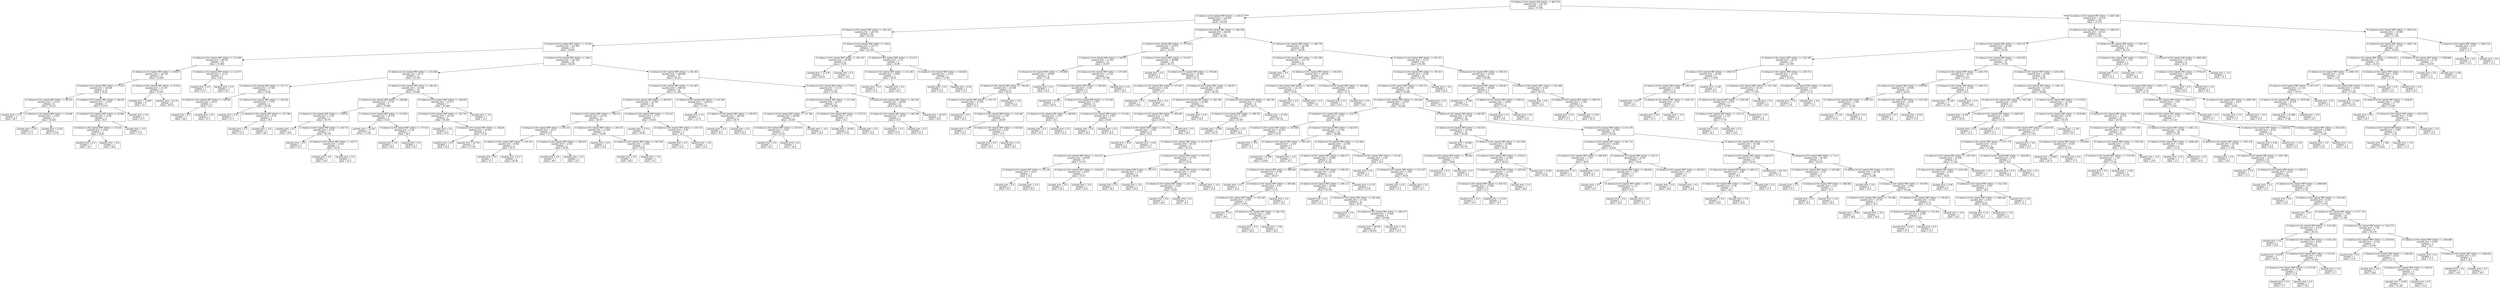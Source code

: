 digraph Tree {
node [shape=box, fontname="helvetica"] ;
edge [fontname="helvetica"] ;
0 [label="X3 distance to the nearest MRT station <= 981.578\nsquared_error = 187.445\nsamples = 331\nvalue = 37.976"] ;
1 [label="X3 distance to the nearest MRT station <= 330.03\nsquared_error = 120.835\nsamples = 215\nvalue = 44.939"] ;
0 -> 1 [labeldistance=2.5, labelangle=45, headlabel="True"] ;
2 [label="X3 distance to the nearest MRT station <= 291.161\nsquared_error = 138.702\nsamples = 98\nvalue = 50.124"] ;
1 -> 2 ;
3 [label="X3 distance to the nearest MRT station <= 125.86\nsquared_error = 122.804\nsamples = 87\nvalue = 48.697"] ;
2 -> 3 ;
4 [label="X3 distance to the nearest MRT station <= 113.586\nsquared_error = 48.302\nsamples = 29\nvalue = 52.859"] ;
3 -> 4 ;
5 [label="X3 distance to the nearest MRT station <= 88.879\nsquared_error = 40.739\nsamples = 27\nvalue = 52.019"] ;
4 -> 5 ;
6 [label="X3 distance to the nearest MRT station <= 57.032\nsquared_error = 36.038\nsamples = 10\nvalue = 49.42"] ;
5 -> 6 ;
7 [label="X3 distance to the nearest MRT station <= 36.522\nsquared_error = 13.011\nsamples = 6\nvalue = 53.317"] ;
6 -> 7 ;
8 [label="squared_error = 1.0\nsamples = 2\nvalue = 48.7"] ;
7 -> 8 ;
9 [label="X3 distance to the nearest MRT station <= 53.068\nsquared_error = 3.032\nsamples = 4\nvalue = 55.625"] ;
7 -> 9 ;
10 [label="squared_error = 0.25\nsamples = 2\nvalue = 57.3"] ;
9 -> 10 ;
11 [label="squared_error = 0.202\nsamples = 2\nvalue = 53.95"] ;
9 -> 11 ;
12 [label="X3 distance to the nearest MRT station <= 86.091\nsquared_error = 13.637\nsamples = 4\nvalue = 43.575"] ;
6 -> 12 ;
13 [label="X3 distance to the nearest MRT station <= 83.883\nsquared_error = 12.66\nsamples = 3\nvalue = 42.4"] ;
12 -> 13 ;
14 [label="X3 distance to the nearest MRT station <= 70.238\nsquared_error = 3.802\nsamples = 2\nvalue = 44.65"] ;
13 -> 14 ;
15 [label="squared_error = 0.0\nsamples = 1\nvalue = 42.7"] ;
14 -> 15 ;
16 [label="squared_error = -0.0\nsamples = 1\nvalue = 46.6"] ;
14 -> 16 ;
17 [label="squared_error = -0.0\nsamples = 1\nvalue = 37.9"] ;
13 -> 17 ;
18 [label="squared_error = 0.0\nsamples = 1\nvalue = 47.1"] ;
12 -> 18 ;
19 [label="X3 distance to the nearest MRT station <= 97.633\nsquared_error = 37.197\nsamples = 17\nvalue = 53.547"] ;
5 -> 19 ;
20 [label="squared_error = 12.067\nsamples = 9\nvalue = 57.1"] ;
19 -> 20 ;
21 [label="squared_error = 35.29\nsamples = 8\nvalue = 49.55"] ;
19 -> 21 ;
22 [label="X3 distance to the nearest MRT station <= 123.677\nsquared_error = 12.25\nsamples = 2\nvalue = 64.2"] ;
4 -> 22 ;
23 [label="squared_error = 0.0\nsamples = 1\nvalue = 67.7"] ;
22 -> 23 ;
24 [label="squared_error = 0.0\nsamples = 1\nvalue = 60.7"] ;
22 -> 24 ;
25 [label="X3 distance to the nearest MRT station <= 188.5\nsquared_error = 147.062\nsamples = 58\nvalue = 46.616"] ;
3 -> 25 ;
26 [label="X3 distance to the nearest MRT station <= 153.589\nsquared_error = 45.72\nsamples = 21\nvalue = 42.129"] ;
25 -> 26 ;
27 [label="X3 distance to the nearest MRT station <= 131.771\nsquared_error = 27.662\nsamples = 5\nvalue = 46.82"] ;
26 -> 27 ;
28 [label="X3 distance to the nearest MRT station <= 128.862\nsquared_error = 30.25\nsamples = 2\nvalue = 42.7"] ;
27 -> 28 ;
29 [label="squared_error = 0.0\nsamples = 1\nvalue = 48.2"] ;
28 -> 29 ;
30 [label="squared_error = 0.0\nsamples = 1\nvalue = 37.2"] ;
28 -> 30 ;
31 [label="X3 distance to the nearest MRT station <= 138.193\nsquared_error = 7.076\nsamples = 3\nvalue = 49.567"] ;
27 -> 31 ;
32 [label="squared_error = 0.0\nsamples = 1\nvalue = 47.3"] ;
31 -> 32 ;
33 [label="X3 distance to the nearest MRT station <= 147.386\nsquared_error = 6.76\nsamples = 2\nvalue = 50.7"] ;
31 -> 33 ;
34 [label="squared_error = 0.0\nsamples = 1\nvalue = 53.3"] ;
33 -> 34 ;
35 [label="squared_error = -0.0\nsamples = 1\nvalue = 48.1"] ;
33 -> 35 ;
36 [label="X3 distance to the nearest MRT station <= 180.265\nsquared_error = 42.336\nsamples = 16\nvalue = 40.662"] ;
26 -> 36 ;
37 [label="X3 distance to the nearest MRT station <= 168.864\nsquared_error = 15.33\nsamples = 9\nvalue = 37.689"] ;
36 -> 37 ;
38 [label="X3 distance to the nearest MRT station <= 156.925\nsquared_error = 3.187\nsamples = 4\nvalue = 39.775"] ;
37 -> 38 ;
39 [label="squared_error = 0.0\nsamples = 1\nvalue = 36.9"] ;
38 -> 39 ;
40 [label="X3 distance to the nearest MRT station <= 159.774\nsquared_error = 0.576\nsamples = 3\nvalue = 40.733"] ;
38 -> 40 ;
41 [label="squared_error = 0.0\nsamples = 1\nvalue = 41.5"] ;
40 -> 41 ;
42 [label="X3 distance to the nearest MRT station <= 164.77\nsquared_error = 0.422\nsamples = 2\nvalue = 40.35"] ;
40 -> 42 ;
43 [label="squared_error = 0.0\nsamples = 1\nvalue = 39.7"] ;
42 -> 43 ;
44 [label="squared_error = 0.0\nsamples = 1\nvalue = 41.0"] ;
42 -> 44 ;
45 [label="X3 distance to the nearest MRT station <= 172.879\nsquared_error = 18.778\nsamples = 5\nvalue = 36.02"] ;
37 -> 45 ;
46 [label="squared_error = 10.702\nsamples = 3\nvalue = 33.167"] ;
45 -> 46 ;
47 [label="X3 distance to the nearest MRT station <= 177.542\nsquared_error = 0.36\nsamples = 2\nvalue = 40.3"] ;
45 -> 47 ;
48 [label="squared_error = 0.0\nsamples = 1\nvalue = 40.9"] ;
47 -> 48 ;
49 [label="squared_error = 0.0\nsamples = 1\nvalue = 39.7"] ;
47 -> 49 ;
50 [label="X3 distance to the nearest MRT station <= 186.456\nsquared_error = 51.073\nsamples = 7\nvalue = 44.486"] ;
36 -> 50 ;
51 [label="X3 distance to the nearest MRT station <= 182.703\nsquared_error = 34.378\nsamples = 6\nvalue = 46.383"] ;
50 -> 51 ;
52 [label="squared_error = 0.0\nsamples = 1\nvalue = 42.0"] ;
51 -> 52 ;
53 [label="X3 distance to the nearest MRT station <= 184.88\nsquared_error = 36.642\nsamples = 5\nvalue = 47.26"] ;
51 -> 53 ;
54 [label="squared_error = 0.0\nsamples = 1\nvalue = 45.4"] ;
53 -> 54 ;
55 [label="squared_error = 44.722\nsamples = 4\nvalue = 47.725"] ;
53 -> 55 ;
56 [label="squared_error = -0.0\nsamples = 1\nvalue = 33.1"] ;
50 -> 56 ;
57 [label="X3 distance to the nearest MRT station <= 262.361\nsquared_error = 186.668\nsamples = 37\nvalue = 49.162"] ;
25 -> 57 ;
58 [label="X3 distance to the nearest MRT station <= 251.607\nsquared_error = 298.918\nsamples = 18\nvalue = 51.394"] ;
57 -> 58 ;
59 [label="X3 distance to the nearest MRT station <= 206.879\nsquared_error = 25.354\nsamples = 15\nvalue = 47.207"] ;
58 -> 59 ;
60 [label="X3 distance to the nearest MRT station <= 199.514\nsquared_error = 24.553\nsamples = 11\nvalue = 48.727"] ;
59 -> 60 ;
61 [label="X3 distance to the nearest MRT station <= 195.101\nsquared_error = 19.57\nsamples = 8\nvalue = 47.1"] ;
60 -> 61 ;
62 [label="X3 distance to the nearest MRT station <= 191.551\nsquared_error = 8.482\nsamples = 6\nvalue = 49.15"] ;
61 -> 62 ;
63 [label="squared_error = 0.0\nsamples = 1\nvalue = 47.1"] ;
62 -> 63 ;
64 [label="squared_error = 9.17\nsamples = 5\nvalue = 49.56"] ;
62 -> 64 ;
65 [label="X3 distance to the nearest MRT station <= 196.876\nsquared_error = 2.403\nsamples = 2\nvalue = 40.95"] ;
61 -> 65 ;
66 [label="squared_error = 0.0\nsamples = 1\nvalue = 39.4"] ;
65 -> 66 ;
67 [label="squared_error = -0.0\nsamples = 1\nvalue = 42.5"] ;
65 -> 67 ;
68 [label="X3 distance to the nearest MRT station <= 203.032\nsquared_error = 11.949\nsamples = 3\nvalue = 53.067"] ;
60 -> 68 ;
69 [label="squared_error = 0.0\nsamples = 1\nvalue = 55.9"] ;
68 -> 69 ;
70 [label="X3 distance to the nearest MRT station <= 204.769\nsquared_error = 11.902\nsamples = 2\nvalue = 51.65"] ;
68 -> 70 ;
71 [label="squared_error = 0.0\nsamples = 1\nvalue = 48.2"] ;
70 -> 71 ;
72 [label="squared_error = -0.0\nsamples = 1\nvalue = 55.1"] ;
70 -> 72 ;
73 [label="X3 distance to the nearest MRT station <= 212.612\nsquared_error = 3.712\nsamples = 4\nvalue = 43.025"] ;
59 -> 73 ;
74 [label="squared_error = 0.723\nsamples = 2\nvalue = 44.85"] ;
73 -> 74 ;
75 [label="X3 distance to the nearest MRT station <= 233.732\nsquared_error = 0.04\nsamples = 2\nvalue = 41.2"] ;
73 -> 75 ;
76 [label="squared_error = 0.0\nsamples = 1\nvalue = 41.0"] ;
75 -> 76 ;
77 [label="squared_error = -0.0\nsamples = 1\nvalue = 41.4"] ;
75 -> 77 ;
78 [label="X3 distance to the nearest MRT station <= 255.384\nsquared_error = 1140.616\nsamples = 3\nvalue = 72.333"] ;
58 -> 78 ;
79 [label="squared_error = 0.0\nsamples = 1\nvalue = 117.5"] ;
78 -> 79 ;
80 [label="X3 distance to the nearest MRT station <= 258.923\nsquared_error = 180.903\nsamples = 2\nvalue = 49.75"] ;
78 -> 80 ;
81 [label="squared_error = 0.0\nsamples = 1\nvalue = 36.3"] ;
80 -> 81 ;
82 [label="squared_error = 0.0\nsamples = 1\nvalue = 63.2"] ;
80 -> 82 ;
83 [label="X3 distance to the nearest MRT station <= 277.811\nsquared_error = 71.133\nsamples = 19\nvalue = 47.047"] ;
57 -> 83 ;
84 [label="X3 distance to the nearest MRT station <= 273.346\nsquared_error = 63.671\nsamples = 6\nvalue = 39.883"] ;
83 -> 84 ;
85 [label="X3 distance to the nearest MRT station <= 271.784\nsquared_error = 48.909\nsamples = 3\nvalue = 36.667"] ;
84 -> 85 ;
86 [label="X3 distance to the nearest MRT station <= 267.975\nsquared_error = 1.823\nsamples = 2\nvalue = 41.55"] ;
85 -> 86 ;
87 [label="squared_error = 0.0\nsamples = 1\nvalue = 40.2"] ;
86 -> 87 ;
88 [label="squared_error = 0.0\nsamples = 1\nvalue = 42.9"] ;
86 -> 88 ;
89 [label="squared_error = -0.0\nsamples = 1\nvalue = 26.9"] ;
85 -> 89 ;
90 [label="X3 distance to the nearest MRT station <= 275.232\nsquared_error = 57.74\nsamples = 3\nvalue = 43.1"] ;
84 -> 90 ;
91 [label="squared_error = 18.922\nsamples = 2\nvalue = 47.85"] ;
90 -> 91 ;
92 [label="squared_error = 0.0\nsamples = 1\nvalue = 33.6"] ;
90 -> 92 ;
93 [label="X3 distance to the nearest MRT station <= 285.265\nsquared_error = 39.956\nsamples = 13\nvalue = 50.354"] ;
83 -> 93 ;
94 [label="X3 distance to the nearest MRT station <= 280.189\nsquared_error = 59.29\nsamples = 2\nvalue = 55.6"] ;
93 -> 94 ;
95 [label="squared_error = 0.0\nsamples = 1\nvalue = 47.9"] ;
94 -> 95 ;
96 [label="squared_error = 0.0\nsamples = 1\nvalue = 63.3"] ;
94 -> 96 ;
97 [label="squared_error = 30.527\nsamples = 11\nvalue = 49.4"] ;
93 -> 97 ;
98 [label="X3 distance to the nearest MRT station <= 318.8\nsquared_error = 120.771\nsamples = 11\nvalue = 61.418"] ;
2 -> 98 ;
99 [label="X3 distance to the nearest MRT station <= 305.764\nsquared_error = 19.589\nsamples = 6\nvalue = 70.95"] ;
98 -> 99 ;
100 [label="squared_error = 11.578\nsamples = 5\nvalue = 69.54"] ;
99 -> 100 ;
101 [label="squared_error = 0.0\nsamples = 1\nvalue = 78.0"] ;
99 -> 101 ;
102 [label="X3 distance to the nearest MRT station <= 323.673\nsquared_error = 2.33\nsamples = 5\nvalue = 49.98"] ;
98 -> 102 ;
103 [label="X3 distance to the nearest MRT station <= 321.363\nsquared_error = 0.903\nsamples = 2\nvalue = 48.35"] ;
102 -> 103 ;
104 [label="squared_error = 0.0\nsamples = 1\nvalue = 47.4"] ;
103 -> 104 ;
105 [label="squared_error = 0.0\nsamples = 1\nvalue = 49.3"] ;
103 -> 105 ;
106 [label="X3 distance to the nearest MRT station <= 326.833\nsquared_error = 0.329\nsamples = 3\nvalue = 51.067"] ;
102 -> 106 ;
107 [label="squared_error = 0.0\nsamples = 1\nvalue = 51.0"] ;
106 -> 107 ;
108 [label="squared_error = 0.49\nsamples = 2\nvalue = 51.1"] ;
106 -> 108 ;
109 [label="X3 distance to the nearest MRT station <= 390.769\nsquared_error = 64.483\nsamples = 117\nvalue = 40.596"] ;
1 -> 109 ;
110 [label="X3 distance to the nearest MRT station <= 373.616\nsquared_error = 54.075\nsamples = 29\nvalue = 43.479"] ;
109 -> 110 ;
111 [label="X3 distance to the nearest MRT station <= 345.04\nsquared_error = 31.302\nsamples = 13\nvalue = 39.477"] ;
110 -> 111 ;
112 [label="X3 distance to the nearest MRT station <= 339.098\nsquared_error = 59.809\nsamples = 6\nvalue = 37.95"] ;
111 -> 112 ;
113 [label="X3 distance to the nearest MRT station <= 338.285\nsquared_error = 40.306\nsamples = 5\nvalue = 40.24"] ;
112 -> 113 ;
114 [label="X3 distance to the nearest MRT station <= 331.727\nsquared_error = 15.535\nsamples = 4\nvalue = 37.6"] ;
113 -> 114 ;
115 [label="squared_error = 0.0\nsamples = 1\nvalue = 43.4"] ;
114 -> 115 ;
116 [label="X3 distance to the nearest MRT station <= 334.448\nsquared_error = 5.762\nsamples = 3\nvalue = 35.667"] ;
114 -> 116 ;
117 [label="squared_error = 0.0\nsamples = 1\nvalue = 32.4"] ;
116 -> 117 ;
118 [label="X3 distance to the nearest MRT station <= 336.564\nsquared_error = 0.64\nsamples = 2\nvalue = 37.3"] ;
116 -> 118 ;
119 [label="squared_error = 0.0\nsamples = 1\nvalue = 38.1"] ;
118 -> 119 ;
120 [label="squared_error = 0.0\nsamples = 1\nvalue = 36.5"] ;
118 -> 120 ;
121 [label="squared_error = -0.0\nsamples = 1\nvalue = 50.8"] ;
113 -> 121 ;
122 [label="squared_error = 0.0\nsamples = 1\nvalue = 26.5"] ;
112 -> 122 ;
123 [label="X3 distance to the nearest MRT station <= 373.009\nsquared_error = 3.156\nsamples = 7\nvalue = 40.786"] ;
111 -> 123 ;
124 [label="X3 distance to the nearest MRT station <= 359.494\nsquared_error = 3.36\nsamples = 6\nvalue = 41.0"] ;
123 -> 124 ;
125 [label="squared_error = 8.122\nsamples = 2\nvalue = 40.25"] ;
124 -> 125 ;
126 [label="X3 distance to the nearest MRT station <= 371.694\nsquared_error = 0.557\nsamples = 4\nvalue = 41.375"] ;
124 -> 126 ;
127 [label="X3 distance to the nearest MRT station <= 369.693\nsquared_error = 0.04\nsamples = 2\nvalue = 42.1"] ;
126 -> 127 ;
128 [label="squared_error = 0.0\nsamples = 1\nvalue = 42.3"] ;
127 -> 128 ;
129 [label="squared_error = 0.0\nsamples = 1\nvalue = 41.9"] ;
127 -> 129 ;
130 [label="X3 distance to the nearest MRT station <= 372.381\nsquared_error = 0.022\nsamples = 2\nvalue = 40.65"] ;
126 -> 130 ;
131 [label="squared_error = 0.0\nsamples = 1\nvalue = 40.5"] ;
130 -> 131 ;
132 [label="squared_error = 0.0\nsamples = 1\nvalue = 40.8"] ;
130 -> 132 ;
133 [label="squared_error = 0.0\nsamples = 1\nvalue = 39.5"] ;
123 -> 133 ;
134 [label="X3 distance to the nearest MRT station <= 375.817\nsquared_error = 48.988\nsamples = 16\nvalue = 46.731"] ;
110 -> 134 ;
135 [label="squared_error = 0.0\nsamples = 1\nvalue = 61.9"] ;
134 -> 135 ;
136 [label="X3 distance to the nearest MRT station <= 378.694\nsquared_error = 35.892\nsamples = 15\nvalue = 45.72"] ;
134 -> 136 ;
137 [label="X3 distance to the nearest MRT station <= 377.813\nsquared_error = 0.81\nsamples = 2\nvalue = 37.7"] ;
136 -> 137 ;
138 [label="squared_error = 0.0\nsamples = 1\nvalue = 36.8"] ;
137 -> 138 ;
139 [label="squared_error = -0.0\nsamples = 1\nvalue = 38.6"] ;
137 -> 139 ;
140 [label="X3 distance to the nearest MRT station <= 385.817\nsquared_error = 29.872\nsamples = 13\nvalue = 46.954"] ;
136 -> 140 ;
141 [label="X3 distance to the nearest MRT station <= 383.788\nsquared_error = 32.665\nsamples = 7\nvalue = 48.843"] ;
140 -> 141 ;
142 [label="X3 distance to the nearest MRT station <= 383.497\nsquared_error = 7.934\nsamples = 5\nvalue = 45.62"] ;
141 -> 142 ;
143 [label="X3 distance to the nearest MRT station <= 381.419\nsquared_error = 7.995\nsamples = 4\nvalue = 45.0"] ;
142 -> 143 ;
144 [label="squared_error = 8.41\nsamples = 2\nvalue = 46.9"] ;
143 -> 144 ;
145 [label="squared_error = 0.36\nsamples = 2\nvalue = 43.1"] ;
143 -> 145 ;
146 [label="squared_error = 0.0\nsamples = 1\nvalue = 48.1"] ;
142 -> 146 ;
147 [label="squared_error = 3.61\nsamples = 2\nvalue = 56.9"] ;
141 -> 147 ;
148 [label="X3 distance to the nearest MRT station <= 390.195\nsquared_error = 17.593\nsamples = 6\nvalue = 44.75"] ;
140 -> 148 ;
149 [label="X3 distance to the nearest MRT station <= 388.797\nsquared_error = 3.829\nsamples = 3\nvalue = 43.367"] ;
148 -> 149 ;
150 [label="squared_error = 0.003\nsamples = 2\nvalue = 44.75"] ;
149 -> 150 ;
151 [label="squared_error = 0.0\nsamples = 1\nvalue = 40.6"] ;
149 -> 151 ;
152 [label="squared_error = 27.529\nsamples = 3\nvalue = 46.133"] ;
148 -> 152 ;
153 [label="X3 distance to the nearest MRT station <= 398.778\nsquared_error = 64.269\nsamples = 88\nvalue = 39.645"] ;
109 -> 153 ;
154 [label="X3 distance to the nearest MRT station <= 391.708\nsquared_error = 151.778\nsamples = 5\nvalue = 28.84"] ;
153 -> 154 ;
155 [label="squared_error = 0.0\nsamples = 1\nvalue = 40.6"] ;
154 -> 155 ;
156 [label="X3 distance to the nearest MRT station <= 393.639\nsquared_error = 146.505\nsamples = 4\nvalue = 25.9"] ;
154 -> 156 ;
157 [label="X3 distance to the nearest MRT station <= 392.853\nsquared_error = 131.102\nsamples = 2\nvalue = 19.05"] ;
156 -> 157 ;
158 [label="squared_error = 0.0\nsamples = 1\nvalue = 30.5"] ;
157 -> 158 ;
159 [label="squared_error = -0.0\nsamples = 1\nvalue = 7.6"] ;
157 -> 159 ;
160 [label="X3 distance to the nearest MRT station <= 394.846\nsquared_error = 68.062\nsamples = 2\nvalue = 32.75"] ;
156 -> 160 ;
161 [label="squared_error = 0.0\nsamples = 1\nvalue = 41.0"] ;
160 -> 161 ;
162 [label="squared_error = 0.0\nsamples = 1\nvalue = 24.5"] ;
160 -> 162 ;
163 [label="X3 distance to the nearest MRT station <= 810.311\nsquared_error = 51.54\nsamples = 83\nvalue = 40.296"] ;
153 -> 163 ;
164 [label="X3 distance to the nearest MRT station <= 787.047\nsquared_error = 51.88\nsamples = 74\nvalue = 40.772"] ;
163 -> 164 ;
165 [label="X3 distance to the nearest MRT station <= 763.371\nsquared_error = 45.791\nsamples = 73\nvalue = 40.468"] ;
164 -> 165 ;
166 [label="X3 distance to the nearest MRT station <= 526.469\nsquared_error = 43.057\nsamples = 72\nvalue = 40.683"] ;
165 -> 166 ;
167 [label="X3 distance to the nearest MRT station <= 456.173\nsquared_error = 31.57\nsamples = 36\nvalue = 39.589"] ;
166 -> 167 ;
168 [label="X3 distance to the nearest MRT station <= 447.689\nsquared_error = 61.927\nsamples = 10\nvalue = 41.91"] ;
167 -> 168 ;
169 [label="X3 distance to the nearest MRT station <= 427.912\nsquared_error = 40.322\nsamples = 9\nvalue = 40.222"] ;
168 -> 169 ;
170 [label="X3 distance to the nearest MRT station <= 423.012\nsquared_error = 50.642\nsamples = 4\nvalue = 37.675"] ;
169 -> 170 ;
171 [label="X3 distance to the nearest MRT station <= 411.68\nsquared_error = 50.41\nsamples = 2\nvalue = 42.2"] ;
170 -> 171 ;
172 [label="squared_error = 0.0\nsamples = 1\nvalue = 35.1"] ;
171 -> 172 ;
173 [label="squared_error = -0.0\nsamples = 1\nvalue = 49.3"] ;
171 -> 173 ;
174 [label="X3 distance to the nearest MRT station <= 424.629\nsquared_error = 9.923\nsamples = 2\nvalue = 33.15"] ;
170 -> 174 ;
175 [label="squared_error = 0.0\nsamples = 1\nvalue = 36.3"] ;
174 -> 175 ;
176 [label="squared_error = -0.0\nsamples = 1\nvalue = 30.0"] ;
174 -> 176 ;
177 [label="X3 distance to the nearest MRT station <= 435.875\nsquared_error = 22.722\nsamples = 5\nvalue = 42.26"] ;
169 -> 177 ;
178 [label="X3 distance to the nearest MRT station <= 431.575\nsquared_error = 2.722\nsamples = 2\nvalue = 46.85"] ;
177 -> 178 ;
179 [label="squared_error = 0.0\nsamples = 1\nvalue = 48.5"] ;
178 -> 179 ;
180 [label="squared_error = -0.0\nsamples = 1\nvalue = 45.2"] ;
178 -> 180 ;
181 [label="X3 distance to the nearest MRT station <= 443.968\nsquared_error = 12.647\nsamples = 3\nvalue = 39.2"] ;
177 -> 181 ;
182 [label="X3 distance to the nearest MRT station <= 441.756\nsquared_error = 2.403\nsamples = 2\nvalue = 36.85"] ;
181 -> 182 ;
183 [label="squared_error = 0.0\nsamples = 1\nvalue = 38.4"] ;
182 -> 183 ;
184 [label="squared_error = 0.0\nsamples = 1\nvalue = 35.3"] ;
182 -> 184 ;
185 [label="squared_error = -0.0\nsamples = 1\nvalue = 43.9"] ;
181 -> 185 ;
186 [label="squared_error = -0.0\nsamples = 1\nvalue = 57.1"] ;
168 -> 186 ;
187 [label="X3 distance to the nearest MRT station <= 462.874\nsquared_error = 17.026\nsamples = 26\nvalue = 38.696"] ;
167 -> 187 ;
188 [label="X3 distance to the nearest MRT station <= 461.443\nsquared_error = 1.025\nsamples = 4\nvalue = 34.3"] ;
187 -> 188 ;
189 [label="squared_error = 0.496\nsamples = 3\nvalue = 33.833"] ;
188 -> 189 ;
190 [label="squared_error = -0.0\nsamples = 1\nvalue = 35.7"] ;
188 -> 190 ;
191 [label="X3 distance to the nearest MRT station <= 512.668\nsquared_error = 15.782\nsamples = 22\nvalue = 39.495"] ;
187 -> 191 ;
192 [label="X3 distance to the nearest MRT station <= 489.227\nsquared_error = 14.882\nsamples = 19\nvalue = 40.142"] ;
191 -> 192 ;
193 [label="X3 distance to the nearest MRT station <= 468.068\nsquared_error = 8.198\nsamples = 6\nvalue = 38.017"] ;
192 -> 193 ;
194 [label="squared_error = 0.0\nsamples = 1\nvalue = 42.0"] ;
193 -> 194 ;
195 [label="X3 distance to the nearest MRT station <= 485.665\nsquared_error = 6.03\nsamples = 5\nvalue = 37.22"] ;
193 -> 195 ;
196 [label="X3 distance to the nearest MRT station <= 476.436\nsquared_error = 4.687\nsamples = 4\nvalue = 37.975"] ;
195 -> 196 ;
197 [label="squared_error = 0.0\nsamples = 1\nvalue = 36.5"] ;
196 -> 197 ;
198 [label="X3 distance to the nearest MRT station <= 481.728\nsquared_error = 5.282\nsamples = 3\nvalue = 38.467"] ;
196 -> 198 ;
199 [label="squared_error = 0.0\nsamples = 1\nvalue = 38.8"] ;
198 -> 199 ;
200 [label="squared_error = 7.84\nsamples = 2\nvalue = 38.3"] ;
198 -> 200 ;
201 [label="squared_error = 0.0\nsamples = 1\nvalue = 34.2"] ;
195 -> 201 ;
202 [label="X3 distance to the nearest MRT station <= 509.332\nsquared_error = 14.92\nsamples = 13\nvalue = 41.123"] ;
192 -> 202 ;
203 [label="X3 distance to the nearest MRT station <= 490.113\nsquared_error = 16.436\nsamples = 11\nvalue = 40.718"] ;
202 -> 203 ;
204 [label="squared_error = 0.0\nsamples = 1\nvalue = 43.2"] ;
203 -> 204 ;
205 [label="X3 distance to the nearest MRT station <= 491.288\nsquared_error = 17.402\nsamples = 10\nvalue = 40.47"] ;
203 -> 205 ;
206 [label="squared_error = 0.0\nsamples = 1\nvalue = 37.0"] ;
205 -> 206 ;
207 [label="X3 distance to the nearest MRT station <= 499.173\nsquared_error = 17.849\nsamples = 9\nvalue = 40.856"] ;
205 -> 207 ;
208 [label="squared_error = 20.037\nsamples = 8\nvalue = 40.925"] ;
207 -> 208 ;
209 [label="squared_error = -0.0\nsamples = 1\nvalue = 40.3"] ;
207 -> 209 ;
210 [label="squared_error = 0.723\nsamples = 2\nvalue = 43.35"] ;
202 -> 210 ;
211 [label="X3 distance to the nearest MRT station <= 513.95\nsquared_error = 2.06\nsamples = 3\nvalue = 35.4"] ;
191 -> 211 ;
212 [label="squared_error = 0.0\nsamples = 1\nvalue = 34.1"] ;
211 -> 212 ;
213 [label="X3 distance to the nearest MRT station <= 517.287\nsquared_error = 1.823\nsamples = 2\nvalue = 36.05"] ;
211 -> 213 ;
214 [label="squared_error = 0.0\nsamples = 1\nvalue = 37.4"] ;
213 -> 214 ;
215 [label="squared_error = 0.0\nsamples = 1\nvalue = 34.7"] ;
213 -> 215 ;
216 [label="X3 distance to the nearest MRT station <= 582.925\nsquared_error = 52.148\nsamples = 36\nvalue = 41.778"] ;
166 -> 216 ;
217 [label="X3 distance to the nearest MRT station <= 534.502\nsquared_error = 29.248\nsamples = 13\nvalue = 46.292"] ;
216 -> 217 ;
218 [label="squared_error = 44.696\nsamples = 3\nvalue = 49.733"] ;
217 -> 218 ;
219 [label="X3 distance to the nearest MRT station <= 547.638\nsquared_error = 19.996\nsamples = 10\nvalue = 45.26"] ;
217 -> 219 ;
220 [label="X3 distance to the nearest MRT station <= 536.662\nsquared_error = 5.523\nsamples = 2\nvalue = 39.85"] ;
219 -> 220 ;
221 [label="squared_error = 0.0\nsamples = 1\nvalue = 37.5"] ;
220 -> 221 ;
222 [label="squared_error = 0.0\nsamples = 1\nvalue = 42.2"] ;
220 -> 222 ;
223 [label="X3 distance to the nearest MRT station <= 570.623\nsquared_error = 14.469\nsamples = 8\nvalue = 46.613"] ;
219 -> 223 ;
224 [label="X3 distance to the nearest MRT station <= 562.635\nsquared_error = 14.479\nsamples = 6\nvalue = 47.267"] ;
223 -> 224 ;
225 [label="X3 distance to the nearest MRT station <= 559.731\nsquared_error = 17.268\nsamples = 5\nvalue = 47.4"] ;
224 -> 225 ;
226 [label="squared_error = 0.0\nsamples = 1\nvalue = 47.0"] ;
225 -> 226 ;
227 [label="squared_error = 21.535\nsamples = 4\nvalue = 47.5"] ;
225 -> 227 ;
228 [label="squared_error = 0.0\nsamples = 1\nvalue = 46.6"] ;
224 -> 228 ;
229 [label="squared_error = 9.303\nsamples = 2\nvalue = 44.65"] ;
223 -> 229 ;
230 [label="X3 distance to the nearest MRT station <= 617.578\nsquared_error = 47.061\nsamples = 23\nvalue = 39.226"] ;
216 -> 230 ;
231 [label="X3 distance to the nearest MRT station <= 591.715\nsquared_error = 9.662\nsamples = 7\nvalue = 35.629"] ;
230 -> 231 ;
232 [label="X3 distance to the nearest MRT station <= 589.408\nsquared_error = 1.323\nsamples = 2\nvalue = 38.55"] ;
231 -> 232 ;
233 [label="squared_error = 0.0\nsamples = 1\nvalue = 37.4"] ;
232 -> 233 ;
234 [label="squared_error = 0.0\nsamples = 1\nvalue = 39.7"] ;
232 -> 234 ;
235 [label="X3 distance to the nearest MRT station <= 615.27\nsquared_error = 8.218\nsamples = 5\nvalue = 34.46"] ;
231 -> 235 ;
236 [label="X3 distance to the nearest MRT station <= 596.681\nsquared_error = 1.787\nsamples = 3\nvalue = 32.7"] ;
235 -> 236 ;
237 [label="squared_error = 0.0\nsamples = 1\nvalue = 34.1"] ;
236 -> 237 ;
238 [label="X3 distance to the nearest MRT station <= 607.5\nsquared_error = 1.21\nsamples = 2\nvalue = 32.0"] ;
236 -> 238 ;
239 [label="squared_error = 0.0\nsamples = 1\nvalue = 30.9"] ;
238 -> 239 ;
240 [label="squared_error = 0.0\nsamples = 1\nvalue = 33.1"] ;
238 -> 240 ;
241 [label="X3 distance to the nearest MRT station <= 616.921\nsquared_error = 6.25\nsamples = 2\nvalue = 37.1"] ;
235 -> 241 ;
242 [label="squared_error = 0.0\nsamples = 1\nvalue = 39.6"] ;
241 -> 242 ;
243 [label="squared_error = 0.0\nsamples = 1\nvalue = 34.6"] ;
241 -> 243 ;
244 [label="X3 distance to the nearest MRT station <= 641.719\nsquared_error = 55.284\nsamples = 16\nvalue = 40.8"] ;
230 -> 244 ;
245 [label="X3 distance to the nearest MRT station <= 640.673\nsquared_error = 77.666\nsamples = 5\nvalue = 44.04"] ;
244 -> 245 ;
246 [label="X3 distance to the nearest MRT station <= 640.113\nsquared_error = 1.86\nsamples = 3\nvalue = 39.3"] ;
245 -> 246 ;
247 [label="X3 distance to the nearest MRT station <= 628.667\nsquared_error = 0.36\nsamples = 2\nvalue = 40.2"] ;
246 -> 247 ;
248 [label="squared_error = 0.0\nsamples = 1\nvalue = 39.6"] ;
247 -> 248 ;
249 [label="squared_error = -0.0\nsamples = 1\nvalue = 40.8"] ;
247 -> 249 ;
250 [label="squared_error = 0.0\nsamples = 1\nvalue = 37.5"] ;
246 -> 250 ;
251 [label="squared_error = 107.123\nsamples = 2\nvalue = 51.15"] ;
245 -> 251 ;
252 [label="X3 distance to the nearest MRT station <= 713.1\nsquared_error = 38.169\nsamples = 11\nvalue = 39.327"] ;
244 -> 252 ;
253 [label="X3 distance to the nearest MRT station <= 653.881\nsquared_error = 4.34\nsamples = 3\nvalue = 34.1"] ;
252 -> 253 ;
254 [label="squared_error = 0.0\nsamples = 1\nvalue = 31.5"] ;
253 -> 254 ;
255 [label="X3 distance to the nearest MRT station <= 686.485\nsquared_error = 1.44\nsamples = 2\nvalue = 35.4"] ;
253 -> 255 ;
256 [label="squared_error = 0.0\nsamples = 1\nvalue = 34.2"] ;
255 -> 256 ;
257 [label="squared_error = -0.0\nsamples = 1\nvalue = 36.6"] ;
255 -> 257 ;
258 [label="X3 distance to the nearest MRT station <= 725.573\nsquared_error = 36.766\nsamples = 8\nvalue = 41.288"] ;
252 -> 258 ;
259 [label="squared_error = 0.0\nsamples = 1\nvalue = 55.3"] ;
258 -> 259 ;
260 [label="X3 distance to the nearest MRT station <= 743.993\nsquared_error = 9.961\nsamples = 7\nvalue = 39.286"] ;
258 -> 260 ;
261 [label="X3 distance to the nearest MRT station <= 735.384\nsquared_error = 10.107\nsamples = 3\nvalue = 42.0"] ;
260 -> 261 ;
262 [label="squared_error = 0.64\nsamples = 2\nvalue = 39.8"] ;
261 -> 262 ;
263 [label="squared_error = -0.0\nsamples = 1\nvalue = 46.4"] ;
261 -> 263 ;
264 [label="X3 distance to the nearest MRT station <= 755.052\nsquared_error = 0.182\nsamples = 4\nvalue = 37.25"] ;
260 -> 264 ;
265 [label="X3 distance to the nearest MRT station <= 751.419\nsquared_error = 0.109\nsamples = 3\nvalue = 37.433"] ;
264 -> 265 ;
266 [label="squared_error = 0.16\nsamples = 2\nvalue = 37.4"] ;
265 -> 266 ;
267 [label="squared_error = 0.0\nsamples = 1\nvalue = 37.5"] ;
265 -> 267 ;
268 [label="squared_error = -0.0\nsamples = 1\nvalue = 36.7"] ;
264 -> 268 ;
269 [label="squared_error = 0.0\nsamples = 1\nvalue = 25.0"] ;
165 -> 269 ;
270 [label="squared_error = -0.0\nsamples = 1\nvalue = 62.9"] ;
164 -> 270 ;
271 [label="X3 distance to the nearest MRT station <= 930.551\nsquared_error = 31.623\nsamples = 9\nvalue = 36.389"] ;
163 -> 271 ;
272 [label="X3 distance to the nearest MRT station <= 826.827\nsquared_error = 30.628\nsamples = 5\nvalue = 33.2"] ;
271 -> 272 ;
273 [label="squared_error = 1.109\nsamples = 3\nvalue = 37.033"] ;
272 -> 273 ;
274 [label="X3 distance to the nearest MRT station <= 878.18\nsquared_error = 19.802\nsamples = 2\nvalue = 27.45"] ;
272 -> 274 ;
275 [label="squared_error = 0.0\nsamples = 1\nvalue = 23.0"] ;
274 -> 275 ;
276 [label="squared_error = 0.0\nsamples = 1\nvalue = 31.9"] ;
274 -> 276 ;
277 [label="X3 distance to the nearest MRT station <= 953.608\nsquared_error = 4.267\nsamples = 4\nvalue = 40.375"] ;
271 -> 277 ;
278 [label="squared_error = 0.0\nsamples = 1\nvalue = 43.5"] ;
277 -> 278 ;
279 [label="X3 distance to the nearest MRT station <= 966.075\nsquared_error = 1.349\nsamples = 3\nvalue = 39.333"] ;
277 -> 279 ;
280 [label="squared_error = 0.0\nsamples = 1\nvalue = 37.7"] ;
279 -> 280 ;
281 [label="squared_error = 0.023\nsamples = 2\nvalue = 40.15"] ;
279 -> 281 ;
282 [label="X3 distance to the nearest MRT station <= 4007.266\nsquared_error = 54.516\nsamples = 116\nvalue = 25.072"] ;
0 -> 282 [labeldistance=2.5, labelangle=-45, headlabel="False"] ;
283 [label="X3 distance to the nearest MRT station <= 3081.673\nsquared_error = 44.521\nsamples = 90\nvalue = 27.249"] ;
282 -> 283 ;
284 [label="X3 distance to the nearest MRT station <= 1162.735\nsquared_error = 36.585\nsamples = 84\nvalue = 26.614"] ;
283 -> 284 ;
285 [label="X3 distance to the nearest MRT station <= 1145.383\nsquared_error = 54.53\nsamples = 12\nvalue = 22.183"] ;
284 -> 285 ;
286 [label="X3 distance to the nearest MRT station <= 1099.752\nsquared_error = 30.462\nsamples = 6\nvalue = 27.833"] ;
285 -> 286 ;
287 [label="X3 distance to the nearest MRT station <= 1002.495\nsquared_error = 1.908\nsamples = 4\nvalue = 24.05"] ;
286 -> 287 ;
288 [label="squared_error = 0.01\nsamples = 2\nvalue = 25.4"] ;
287 -> 288 ;
289 [label="X3 distance to the nearest MRT station <= 1032.151\nsquared_error = 0.16\nsamples = 2\nvalue = 22.7"] ;
287 -> 289 ;
290 [label="squared_error = 0.0\nsamples = 1\nvalue = 22.3"] ;
289 -> 290 ;
291 [label="squared_error = -0.0\nsamples = 1\nvalue = 23.1"] ;
289 -> 291 ;
292 [label="squared_error = 1.69\nsamples = 2\nvalue = 35.4"] ;
286 -> 292 ;
293 [label="X3 distance to the nearest MRT station <= 1158.721\nsquared_error = 14.752\nsamples = 6\nvalue = 16.533"] ;
285 -> 293 ;
294 [label="X3 distance to the nearest MRT station <= 1157.383\nsquared_error = 16.317\nsamples = 4\nvalue = 17.925"] ;
293 -> 294 ;
295 [label="X3 distance to the nearest MRT station <= 1156.594\nsquared_error = 6.416\nsamples = 3\nvalue = 15.967"] ;
294 -> 295 ;
296 [label="X3 distance to the nearest MRT station <= 1151.37\nsquared_error = 2.102\nsamples = 2\nvalue = 17.55"] ;
295 -> 296 ;
297 [label="squared_error = 0.0\nsamples = 1\nvalue = 16.1"] ;
296 -> 297 ;
298 [label="squared_error = 0.0\nsamples = 1\nvalue = 19.0"] ;
296 -> 298 ;
299 [label="squared_error = 0.0\nsamples = 1\nvalue = 12.8"] ;
295 -> 299 ;
300 [label="squared_error = 0.0\nsamples = 1\nvalue = 23.8"] ;
294 -> 300 ;
301 [label="X3 distance to the nearest MRT station <= 1160.043\nsquared_error = 0.003\nsamples = 2\nvalue = 13.75"] ;
293 -> 301 ;
302 [label="squared_error = 0.0\nsamples = 1\nvalue = 13.8"] ;
301 -> 302 ;
303 [label="squared_error = 0.0\nsamples = 1\nvalue = 13.7"] ;
301 -> 303 ;
304 [label="X3 distance to the nearest MRT station <= 1410.634\nsquared_error = 29.776\nsamples = 72\nvalue = 27.353"] ;
284 -> 304 ;
305 [label="X3 distance to the nearest MRT station <= 1381.078\nsquared_error = 65.471\nsamples = 12\nvalue = 33.217"] ;
304 -> 305 ;
306 [label="X3 distance to the nearest MRT station <= 1250.647\nsquared_error = 20.699\nsamples = 8\nvalue = 28.325"] ;
305 -> 306 ;
307 [label="X3 distance to the nearest MRT station <= 1200.701\nsquared_error = 2.296\nsamples = 3\nvalue = 32.367"] ;
306 -> 307 ;
308 [label="squared_error = 1.102\nsamples = 2\nvalue = 33.25"] ;
307 -> 308 ;
309 [label="squared_error = 0.0\nsamples = 1\nvalue = 30.6"] ;
307 -> 309 ;
310 [label="X3 distance to the nearest MRT station <= 1312.435\nsquared_error = 16.06\nsamples = 5\nvalue = 25.9"] ;
306 -> 310 ;
311 [label="squared_error = 0.0\nsamples = 1\nvalue = 18.3"] ;
310 -> 311 ;
312 [label="squared_error = 2.025\nsamples = 4\nvalue = 27.8"] ;
310 -> 312 ;
313 [label="X3 distance to the nearest MRT station <= 1404.223\nsquared_error = 11.445\nsamples = 4\nvalue = 43.0"] ;
305 -> 313 ;
314 [label="squared_error = 4.149\nsamples = 3\nvalue = 41.333"] ;
313 -> 314 ;
315 [label="squared_error = 0.0\nsamples = 1\nvalue = 48.0"] ;
313 -> 315 ;
316 [label="X3 distance to the nearest MRT station <= 2281.944\nsquared_error = 14.385\nsamples = 60\nvalue = 26.18"] ;
304 -> 316 ;
317 [label="X3 distance to the nearest MRT station <= 1452.76\nsquared_error = 13.529\nsamples = 50\nvalue = 26.868"] ;
316 -> 317 ;
318 [label="X3 distance to the nearest MRT station <= 1431.062\nsquared_error = 6.505\nsamples = 4\nvalue = 24.0"] ;
317 -> 318 ;
319 [label="squared_error = 0.002\nsamples = 2\nvalue = 26.55"] ;
318 -> 319 ;
320 [label="X3 distance to the nearest MRT station <= 1448.504\nsquared_error = 0.003\nsamples = 2\nvalue = 21.45"] ;
318 -> 320 ;
321 [label="squared_error = 0.0\nsamples = 1\nvalue = 21.5"] ;
320 -> 321 ;
322 [label="squared_error = 0.0\nsamples = 1\nvalue = 21.4"] ;
320 -> 322 ;
323 [label="X3 distance to the nearest MRT station <= 1714.912\nsquared_error = 13.363\nsamples = 46\nvalue = 27.117"] ;
317 -> 323 ;
324 [label="X3 distance to the nearest MRT station <= 1678.065\nsquared_error = 8.56\nsamples = 12\nvalue = 28.225"] ;
323 -> 324 ;
325 [label="X3 distance to the nearest MRT station <= 1634.791\nsquared_error = 9.111\nsamples = 9\nvalue = 27.533"] ;
324 -> 325 ;
326 [label="X3 distance to the nearest MRT station <= 1571.775\nsquared_error = 9.121\nsamples = 8\nvalue = 27.888"] ;
325 -> 326 ;
327 [label="X3 distance to the nearest MRT station <= 1557.039\nsquared_error = 10.058\nsamples = 6\nvalue = 27.183"] ;
326 -> 327 ;
328 [label="X3 distance to the nearest MRT station <= 1470.448\nsquared_error = 4.854\nsamples = 5\nvalue = 28.28"] ;
327 -> 328 ;
329 [label="squared_error = 0.49\nsamples = 2\nvalue = 26.3"] ;
328 -> 329 ;
330 [label="X3 distance to the nearest MRT station <= 1521.059\nsquared_error = 3.407\nsamples = 3\nvalue = 29.6"] ;
328 -> 330 ;
331 [label="X3 distance to the nearest MRT station <= 1486.483\nsquared_error = 3.423\nsamples = 2\nvalue = 28.85"] ;
330 -> 331 ;
332 [label="squared_error = 0.0\nsamples = 1\nvalue = 30.7"] ;
331 -> 332 ;
333 [label="squared_error = -0.0\nsamples = 1\nvalue = 27.0"] ;
331 -> 333 ;
334 [label="squared_error = -0.0\nsamples = 1\nvalue = 31.1"] ;
330 -> 334 ;
335 [label="squared_error = 0.0\nsamples = 1\nvalue = 21.7"] ;
327 -> 335 ;
336 [label="X3 distance to the nearest MRT station <= 1604.903\nsquared_error = 0.36\nsamples = 2\nvalue = 30.0"] ;
326 -> 336 ;
337 [label="squared_error = 0.0\nsamples = 1\nvalue = 30.6"] ;
336 -> 337 ;
338 [label="squared_error = 0.0\nsamples = 1\nvalue = 29.4"] ;
336 -> 338 ;
339 [label="squared_error = 0.0\nsamples = 1\nvalue = 24.7"] ;
325 -> 339 ;
340 [label="squared_error = 1.167\nsamples = 3\nvalue = 30.3"] ;
324 -> 340 ;
341 [label="X3 distance to the nearest MRT station <= 1803.604\nsquared_error = 14.472\nsamples = 34\nvalue = 26.726"] ;
323 -> 341 ;
342 [label="X3 distance to the nearest MRT station <= 1757.409\nsquared_error = 9.857\nsamples = 8\nvalue = 24.125"] ;
341 -> 342 ;
343 [label="X3 distance to the nearest MRT station <= 1736.802\nsquared_error = 9.442\nsamples = 3\nvalue = 26.933"] ;
342 -> 343 ;
344 [label="squared_error = 14.062\nsamples = 2\nvalue = 26.75"] ;
343 -> 344 ;
345 [label="squared_error = 0.0\nsamples = 1\nvalue = 27.3"] ;
343 -> 345 ;
346 [label="X3 distance to the nearest MRT station <= 1792.362\nsquared_error = 2.534\nsamples = 5\nvalue = 22.44"] ;
342 -> 346 ;
347 [label="X3 distance to the nearest MRT station <= 1770.793\nsquared_error = 1.427\nsamples = 4\nvalue = 21.85"] ;
346 -> 347 ;
348 [label="squared_error = 0.0\nsamples = 1\nvalue = 20.7"] ;
347 -> 348 ;
349 [label="squared_error = 1.316\nsamples = 3\nvalue = 22.233"] ;
347 -> 349 ;
350 [label="squared_error = -0.0\nsamples = 1\nvalue = 24.8"] ;
346 -> 350 ;
351 [label="X3 distance to the nearest MRT station <= 1901.121\nsquared_error = 13.169\nsamples = 26\nvalue = 27.527"] ;
341 -> 351 ;
352 [label="X3 distance to the nearest MRT station <= 1836.449\nsquared_error = 5.062\nsamples = 2\nvalue = 33.35"] ;
351 -> 352 ;
353 [label="squared_error = 0.0\nsamples = 1\nvalue = 31.1"] ;
352 -> 353 ;
354 [label="squared_error = 0.0\nsamples = 1\nvalue = 35.6"] ;
352 -> 354 ;
355 [label="X3 distance to the nearest MRT station <= 1937.379\nsquared_error = 10.783\nsamples = 24\nvalue = 27.042"] ;
351 -> 355 ;
356 [label="squared_error = 0.0\nsamples = 1\nvalue = 22.9"] ;
355 -> 356 ;
357 [label="X3 distance to the nearest MRT station <= 1951.189\nsquared_error = 10.474\nsamples = 23\nvalue = 27.222"] ;
355 -> 357 ;
358 [label="squared_error = 0.0\nsamples = 1\nvalue = 31.3"] ;
357 -> 358 ;
359 [label="X3 distance to the nearest MRT station <= 2028.03\nsquared_error = 10.16\nsamples = 22\nvalue = 27.036"] ;
357 -> 359 ;
360 [label="squared_error = 0.0\nsamples = 2\nvalue = 23.5"] ;
359 -> 360 ;
361 [label="X3 distance to the nearest MRT station <= 2089.908\nsquared_error = 9.8\nsamples = 20\nvalue = 27.39"] ;
359 -> 361 ;
362 [label="squared_error = 0.0\nsamples = 1\nvalue = 33.4"] ;
361 -> 362 ;
363 [label="X3 distance to the nearest MRT station <= 2102.991\nsquared_error = 8.315\nsamples = 19\nvalue = 27.074"] ;
361 -> 363 ;
364 [label="squared_error = 0.0\nsamples = 1\nvalue = 23.1"] ;
363 -> 364 ;
365 [label="X3 distance to the nearest MRT station <= 2177.734\nsquared_error = 7.851\nsamples = 18\nvalue = 27.294"] ;
363 -> 365 ;
366 [label="X3 distance to the nearest MRT station <= 2125.465\nsquared_error = 6.274\nsamples = 9\nvalue = 28.311"] ;
365 -> 366 ;
367 [label="squared_error = 0.0\nsamples = 1\nvalue = 25.6"] ;
366 -> 367 ;
368 [label="X3 distance to the nearest MRT station <= 2161.203\nsquared_error = 6.025\nsamples = 8\nvalue = 28.65"] ;
366 -> 368 ;
369 [label="squared_error = 8.978\nsamples = 5\nvalue = 29.14"] ;
368 -> 369 ;
370 [label="X3 distance to the nearest MRT station <= 2175.81\nsquared_error = 0.036\nsamples = 3\nvalue = 27.833"] ;
368 -> 370 ;
371 [label="X3 distance to the nearest MRT station <= 2175.387\nsquared_error = 0.04\nsamples = 2\nvalue = 27.9"] ;
370 -> 371 ;
372 [label="squared_error = 0.0\nsamples = 1\nvalue = 27.7"] ;
371 -> 372 ;
373 [label="squared_error = 0.0\nsamples = 1\nvalue = 28.1"] ;
371 -> 373 ;
374 [label="squared_error = -0.0\nsamples = 1\nvalue = 27.7"] ;
370 -> 374 ;
375 [label="X3 distance to the nearest MRT station <= 2234.275\nsquared_error = 7.36\nsamples = 9\nvalue = 26.278"] ;
365 -> 375 ;
376 [label="X3 distance to the nearest MRT station <= 2179.918\nsquared_error = 6.146\nsamples = 6\nvalue = 25.067"] ;
375 -> 376 ;
377 [label="squared_error = 0.0\nsamples = 1\nvalue = 21.8"] ;
376 -> 377 ;
378 [label="X3 distance to the nearest MRT station <= 2182.687\nsquared_error = 4.814\nsamples = 5\nvalue = 25.72"] ;
376 -> 378 ;
379 [label="squared_error = 0.0\nsamples = 1\nvalue = 28.6"] ;
378 -> 379 ;
380 [label="X3 distance to the nearest MRT station <= 2200.87\nsquared_error = 3.425\nsamples = 4\nvalue = 25.0"] ;
378 -> 380 ;
381 [label="squared_error = 4.029\nsamples = 3\nvalue = 25.367"] ;
380 -> 381 ;
382 [label="squared_error = 0.0\nsamples = 1\nvalue = 23.9"] ;
380 -> 382 ;
383 [label="X3 distance to the nearest MRT station <= 2256.685\nsquared_error = 0.987\nsamples = 3\nvalue = 28.7"] ;
375 -> 383 ;
384 [label="squared_error = 0.0\nsamples = 1\nvalue = 27.3"] ;
383 -> 384 ;
385 [label="X3 distance to the nearest MRT station <= 2268.654\nsquared_error = 0.01\nsamples = 2\nvalue = 29.4"] ;
383 -> 385 ;
386 [label="squared_error = 0.0\nsamples = 1\nvalue = 29.5"] ;
385 -> 386 ;
387 [label="squared_error = 0.0\nsamples = 1\nvalue = 29.3"] ;
385 -> 387 ;
388 [label="X3 distance to the nearest MRT station <= 2691.177\nsquared_error = 4.46\nsamples = 10\nvalue = 22.74"] ;
316 -> 388 ;
389 [label="X3 distance to the nearest MRT station <= 2645.213\nsquared_error = 1.81\nsamples = 8\nvalue = 23.462"] ;
388 -> 389 ;
390 [label="X3 distance to the nearest MRT station <= 2439.319\nsquared_error = 1.251\nsamples = 7\nvalue = 23.143"] ;
389 -> 390 ;
391 [label="X3 distance to the nearest MRT station <= 2348.502\nsquared_error = 0.923\nsamples = 4\nvalue = 23.65"] ;
390 -> 391 ;
392 [label="squared_error = 0.36\nsamples = 2\nvalue = 23.8"] ;
391 -> 392 ;
393 [label="squared_error = 1.44\nsamples = 2\nvalue = 23.5"] ;
391 -> 393 ;
394 [label="X3 distance to the nearest MRT station <= 2542.555\nsquared_error = 0.889\nsamples = 3\nvalue = 22.467"] ;
390 -> 394 ;
395 [label="squared_error = 1.0\nsamples = 2\nvalue = 22.8"] ;
394 -> 395 ;
396 [label="squared_error = 0.0\nsamples = 1\nvalue = 21.8"] ;
394 -> 396 ;
397 [label="squared_error = 0.0\nsamples = 1\nvalue = 25.7"] ;
389 -> 397 ;
398 [label="X3 distance to the nearest MRT station <= 2892.784\nsquared_error = 4.623\nsamples = 2\nvalue = 19.85"] ;
388 -> 398 ;
399 [label="squared_error = 0.0\nsamples = 1\nvalue = 17.7"] ;
398 -> 399 ;
400 [label="squared_error = -0.0\nsamples = 1\nvalue = 22.0"] ;
398 -> 400 ;
401 [label="X3 distance to the nearest MRT station <= 3350.447\nsquared_error = 71.062\nsamples = 6\nvalue = 36.133"] ;
283 -> 401 ;
402 [label="X3 distance to the nearest MRT station <= 3128.25\nsquared_error = 7.29\nsamples = 2\nvalue = 43.9"] ;
401 -> 402 ;
403 [label="squared_error = 0.0\nsamples = 1\nvalue = 41.2"] ;
402 -> 403 ;
404 [label="squared_error = -0.0\nsamples = 1\nvalue = 46.6"] ;
402 -> 404 ;
405 [label="X3 distance to the nearest MRT station <= 3864.268\nsquared_error = 57.707\nsamples = 4\nvalue = 32.25"] ;
401 -> 405 ;
406 [label="X3 distance to the nearest MRT station <= 3776.243\nsquared_error = 55.476\nsamples = 3\nvalue = 34.567"] ;
405 -> 406 ;
407 [label="squared_error = 0.0\nsamples = 2\nvalue = 29.3"] ;
406 -> 407 ;
408 [label="squared_error = 0.0\nsamples = 1\nvalue = 45.1"] ;
406 -> 408 ;
409 [label="squared_error = -0.0\nsamples = 1\nvalue = 25.3"] ;
405 -> 409 ;
410 [label="X3 distance to the nearest MRT station <= 5954.161\nsquared_error = 15.896\nsamples = 26\nvalue = 17.535"] ;
282 -> 410 ;
411 [label="X3 distance to the nearest MRT station <= 4562.719\nsquared_error = 14.127\nsamples = 24\nvalue = 18.021"] ;
410 -> 411 ;
412 [label="X3 distance to the nearest MRT station <= 4479.814\nsquared_error = 15.036\nsamples = 21\nvalue = 18.233"] ;
411 -> 412 ;
413 [label="X3 distance to the nearest MRT station <= 4080.716\nsquared_error = 14.64\nsamples = 19\nvalue = 17.8"] ;
412 -> 413 ;
414 [label="X3 distance to the nearest MRT station <= 4077.077\nsquared_error = 21.142\nsamples = 7\nvalue = 18.757"] ;
413 -> 414 ;
415 [label="X3 distance to the nearest MRT station <= 4070.661\nsquared_error = 10.476\nsamples = 6\nvalue = 17.333"] ;
414 -> 415 ;
416 [label="squared_error = 10.906\nsamples = 5\nvalue = 17.86"] ;
415 -> 416 ;
417 [label="squared_error = -0.0\nsamples = 1\nvalue = 14.7"] ;
415 -> 417 ;
418 [label="squared_error = 0.0\nsamples = 1\nvalue = 27.3"] ;
414 -> 418 ;
419 [label="X3 distance to the nearest MRT station <= 4109.143\nsquared_error = 10.001\nsamples = 12\nvalue = 17.242"] ;
413 -> 419 ;
420 [label="squared_error = 5.595\nsamples = 6\nvalue = 16.417"] ;
419 -> 420 ;
421 [label="X3 distance to the nearest MRT station <= 4166.81\nsquared_error = 13.046\nsamples = 6\nvalue = 18.067"] ;
419 -> 421 ;
422 [label="squared_error = 0.0\nsamples = 1\nvalue = 24.7"] ;
421 -> 422 ;
423 [label="X3 distance to the nearest MRT station <= 4431.018\nsquared_error = 5.094\nsamples = 5\nvalue = 16.74"] ;
421 -> 423 ;
424 [label="X3 distance to the nearest MRT station <= 4305.057\nsquared_error = 5.887\nsamples = 4\nvalue = 17.05"] ;
423 -> 424 ;
425 [label="squared_error = 7.796\nsamples = 3\nvalue = 16.933"] ;
424 -> 425 ;
426 [label="squared_error = -0.0\nsamples = 1\nvalue = 17.4"] ;
424 -> 426 ;
427 [label="squared_error = 0.0\nsamples = 1\nvalue = 15.5"] ;
423 -> 427 ;
428 [label="X3 distance to the nearest MRT station <= 4515.024\nsquared_error = 0.062\nsamples = 2\nvalue = 22.35"] ;
412 -> 428 ;
429 [label="squared_error = 0.0\nsamples = 1\nvalue = 22.6"] ;
428 -> 429 ;
430 [label="squared_error = -0.0\nsamples = 1\nvalue = 22.1"] ;
428 -> 430 ;
431 [label="X3 distance to the nearest MRT station <= 5058.894\nsquared_error = 5.236\nsamples = 3\nvalue = 16.533"] ;
411 -> 431 ;
432 [label="squared_error = 0.0\nsamples = 1\nvalue = 13.4"] ;
431 -> 432 ;
433 [label="squared_error = 0.49\nsamples = 2\nvalue = 18.1"] ;
431 -> 433 ;
434 [label="X3 distance to the nearest MRT station <= 6442.152\nsquared_error = 0.25\nsamples = 2\nvalue = 11.7"] ;
410 -> 434 ;
435 [label="squared_error = 0.0\nsamples = 1\nvalue = 12.2"] ;
434 -> 435 ;
436 [label="squared_error = 0.0\nsamples = 1\nvalue = 11.2"] ;
434 -> 436 ;
}